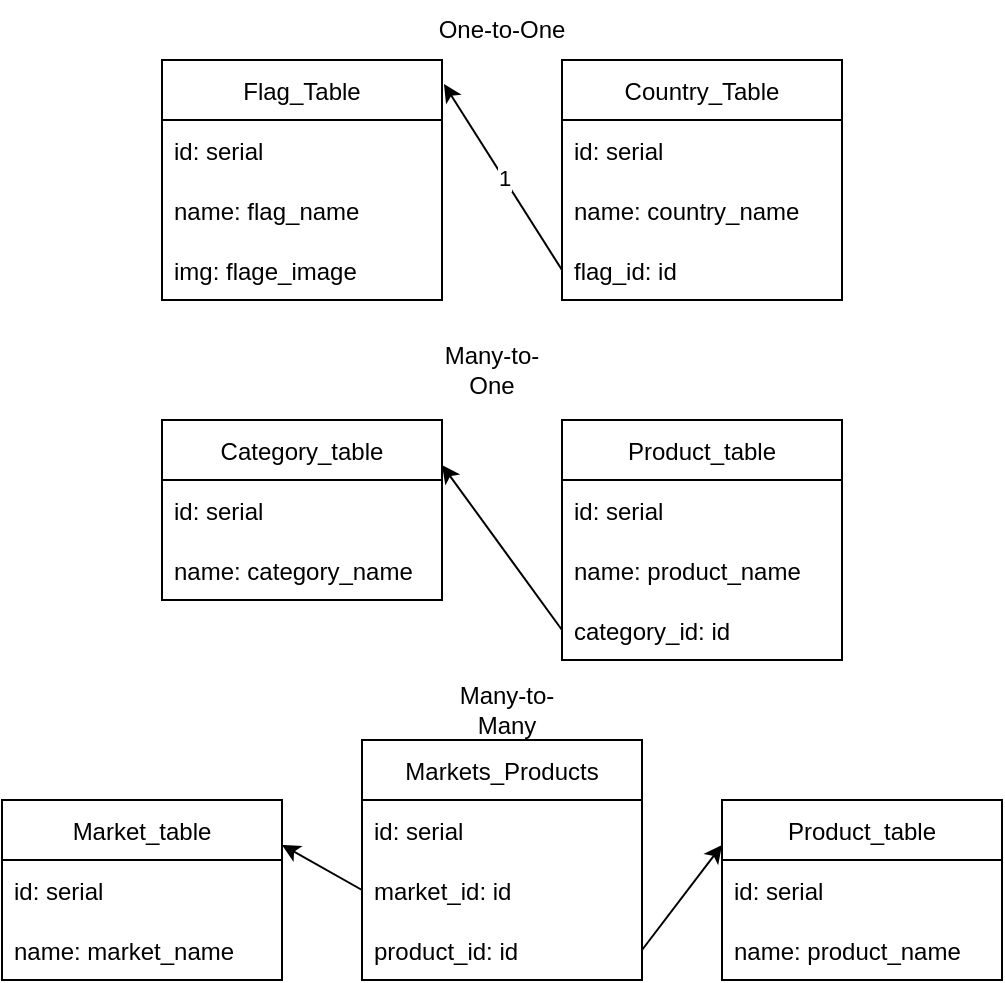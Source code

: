 <mxfile version="17.2.0" type="github">
  <diagram id="DIFojBUyS1f7lWs5QpqX" name="Page-1">
    <mxGraphModel dx="1038" dy="564" grid="1" gridSize="10" guides="1" tooltips="1" connect="1" arrows="1" fold="1" page="1" pageScale="1" pageWidth="827" pageHeight="1169" math="0" shadow="0">
      <root>
        <mxCell id="0" />
        <mxCell id="1" parent="0" />
        <mxCell id="YiHMe-zVWvV6whl8Xxza-9" value="One-to-One" style="text;html=1;strokeColor=none;fillColor=none;align=center;verticalAlign=middle;whiteSpace=wrap;rounded=0;" vertex="1" parent="1">
          <mxGeometry x="282" y="10" width="76" height="30" as="geometry" />
        </mxCell>
        <mxCell id="YiHMe-zVWvV6whl8Xxza-11" value="Country_Table" style="swimlane;fontStyle=0;childLayout=stackLayout;horizontal=1;startSize=30;horizontalStack=0;resizeParent=1;resizeParentMax=0;resizeLast=0;collapsible=1;marginBottom=0;" vertex="1" parent="1">
          <mxGeometry x="350" y="40" width="140" height="120" as="geometry" />
        </mxCell>
        <mxCell id="YiHMe-zVWvV6whl8Xxza-12" value="id: serial" style="text;strokeColor=none;fillColor=none;align=left;verticalAlign=middle;spacingLeft=4;spacingRight=4;overflow=hidden;points=[[0,0.5],[1,0.5]];portConstraint=eastwest;rotatable=0;" vertex="1" parent="YiHMe-zVWvV6whl8Xxza-11">
          <mxGeometry y="30" width="140" height="30" as="geometry" />
        </mxCell>
        <mxCell id="YiHMe-zVWvV6whl8Xxza-13" value="name: country_name" style="text;strokeColor=none;fillColor=none;align=left;verticalAlign=middle;spacingLeft=4;spacingRight=4;overflow=hidden;points=[[0,0.5],[1,0.5]];portConstraint=eastwest;rotatable=0;" vertex="1" parent="YiHMe-zVWvV6whl8Xxza-11">
          <mxGeometry y="60" width="140" height="30" as="geometry" />
        </mxCell>
        <mxCell id="YiHMe-zVWvV6whl8Xxza-14" value="flag_id: id" style="text;strokeColor=none;fillColor=none;align=left;verticalAlign=middle;spacingLeft=4;spacingRight=4;overflow=hidden;points=[[0,0.5],[1,0.5]];portConstraint=eastwest;rotatable=0;" vertex="1" parent="YiHMe-zVWvV6whl8Xxza-11">
          <mxGeometry y="90" width="140" height="30" as="geometry" />
        </mxCell>
        <mxCell id="YiHMe-zVWvV6whl8Xxza-15" value="Flag_Table" style="swimlane;fontStyle=0;childLayout=stackLayout;horizontal=1;startSize=30;horizontalStack=0;resizeParent=1;resizeParentMax=0;resizeLast=0;collapsible=1;marginBottom=0;" vertex="1" parent="1">
          <mxGeometry x="150" y="40" width="140" height="120" as="geometry" />
        </mxCell>
        <mxCell id="YiHMe-zVWvV6whl8Xxza-16" value="id: serial" style="text;strokeColor=none;fillColor=none;align=left;verticalAlign=middle;spacingLeft=4;spacingRight=4;overflow=hidden;points=[[0,0.5],[1,0.5]];portConstraint=eastwest;rotatable=0;" vertex="1" parent="YiHMe-zVWvV6whl8Xxza-15">
          <mxGeometry y="30" width="140" height="30" as="geometry" />
        </mxCell>
        <mxCell id="YiHMe-zVWvV6whl8Xxza-17" value="name: flag_name" style="text;strokeColor=none;fillColor=none;align=left;verticalAlign=middle;spacingLeft=4;spacingRight=4;overflow=hidden;points=[[0,0.5],[1,0.5]];portConstraint=eastwest;rotatable=0;" vertex="1" parent="YiHMe-zVWvV6whl8Xxza-15">
          <mxGeometry y="60" width="140" height="30" as="geometry" />
        </mxCell>
        <mxCell id="YiHMe-zVWvV6whl8Xxza-18" value="img: flage_image" style="text;strokeColor=none;fillColor=none;align=left;verticalAlign=middle;spacingLeft=4;spacingRight=4;overflow=hidden;points=[[0,0.5],[1,0.5]];portConstraint=eastwest;rotatable=0;" vertex="1" parent="YiHMe-zVWvV6whl8Xxza-15">
          <mxGeometry y="90" width="140" height="30" as="geometry" />
        </mxCell>
        <mxCell id="YiHMe-zVWvV6whl8Xxza-21" value="&lt;div&gt;1&lt;/div&gt;" style="endArrow=classic;html=1;rounded=0;entryX=1.007;entryY=0.1;entryDx=0;entryDy=0;entryPerimeter=0;exitX=0;exitY=0.5;exitDx=0;exitDy=0;" edge="1" parent="1" source="YiHMe-zVWvV6whl8Xxza-14" target="YiHMe-zVWvV6whl8Xxza-15">
          <mxGeometry relative="1" as="geometry">
            <mxPoint x="360" y="290" as="sourcePoint" />
            <mxPoint x="460" y="290" as="targetPoint" />
          </mxGeometry>
        </mxCell>
        <mxCell id="YiHMe-zVWvV6whl8Xxza-23" value="Product_table" style="swimlane;fontStyle=0;childLayout=stackLayout;horizontal=1;startSize=30;horizontalStack=0;resizeParent=1;resizeParentMax=0;resizeLast=0;collapsible=1;marginBottom=0;" vertex="1" parent="1">
          <mxGeometry x="350" y="220" width="140" height="120" as="geometry" />
        </mxCell>
        <mxCell id="YiHMe-zVWvV6whl8Xxza-24" value="id: serial" style="text;strokeColor=none;fillColor=none;align=left;verticalAlign=middle;spacingLeft=4;spacingRight=4;overflow=hidden;points=[[0,0.5],[1,0.5]];portConstraint=eastwest;rotatable=0;" vertex="1" parent="YiHMe-zVWvV6whl8Xxza-23">
          <mxGeometry y="30" width="140" height="30" as="geometry" />
        </mxCell>
        <mxCell id="YiHMe-zVWvV6whl8Xxza-25" value="name: product_name" style="text;strokeColor=none;fillColor=none;align=left;verticalAlign=middle;spacingLeft=4;spacingRight=4;overflow=hidden;points=[[0,0.5],[1,0.5]];portConstraint=eastwest;rotatable=0;" vertex="1" parent="YiHMe-zVWvV6whl8Xxza-23">
          <mxGeometry y="60" width="140" height="30" as="geometry" />
        </mxCell>
        <mxCell id="YiHMe-zVWvV6whl8Xxza-26" value="category_id: id " style="text;strokeColor=none;fillColor=none;align=left;verticalAlign=middle;spacingLeft=4;spacingRight=4;overflow=hidden;points=[[0,0.5],[1,0.5]];portConstraint=eastwest;rotatable=0;" vertex="1" parent="YiHMe-zVWvV6whl8Xxza-23">
          <mxGeometry y="90" width="140" height="30" as="geometry" />
        </mxCell>
        <mxCell id="YiHMe-zVWvV6whl8Xxza-27" value="Category_table" style="swimlane;fontStyle=0;childLayout=stackLayout;horizontal=1;startSize=30;horizontalStack=0;resizeParent=1;resizeParentMax=0;resizeLast=0;collapsible=1;marginBottom=0;" vertex="1" parent="1">
          <mxGeometry x="150" y="220" width="140" height="90" as="geometry" />
        </mxCell>
        <mxCell id="YiHMe-zVWvV6whl8Xxza-28" value="id: serial" style="text;strokeColor=none;fillColor=none;align=left;verticalAlign=middle;spacingLeft=4;spacingRight=4;overflow=hidden;points=[[0,0.5],[1,0.5]];portConstraint=eastwest;rotatable=0;" vertex="1" parent="YiHMe-zVWvV6whl8Xxza-27">
          <mxGeometry y="30" width="140" height="30" as="geometry" />
        </mxCell>
        <mxCell id="YiHMe-zVWvV6whl8Xxza-29" value="name: category_name" style="text;strokeColor=none;fillColor=none;align=left;verticalAlign=middle;spacingLeft=4;spacingRight=4;overflow=hidden;points=[[0,0.5],[1,0.5]];portConstraint=eastwest;rotatable=0;" vertex="1" parent="YiHMe-zVWvV6whl8Xxza-27">
          <mxGeometry y="60" width="140" height="30" as="geometry" />
        </mxCell>
        <mxCell id="YiHMe-zVWvV6whl8Xxza-31" value="" style="endArrow=classic;html=1;rounded=0;entryX=1;entryY=0.25;entryDx=0;entryDy=0;exitX=0;exitY=0.5;exitDx=0;exitDy=0;" edge="1" parent="1" source="YiHMe-zVWvV6whl8Xxza-26" target="YiHMe-zVWvV6whl8Xxza-27">
          <mxGeometry width="50" height="50" relative="1" as="geometry">
            <mxPoint x="390" y="320" as="sourcePoint" />
            <mxPoint x="440" y="270" as="targetPoint" />
          </mxGeometry>
        </mxCell>
        <mxCell id="YiHMe-zVWvV6whl8Xxza-33" value="&lt;div&gt;Many-to-One&lt;/div&gt;" style="text;html=1;strokeColor=none;fillColor=none;align=center;verticalAlign=middle;whiteSpace=wrap;rounded=0;" vertex="1" parent="1">
          <mxGeometry x="280" y="180" width="70" height="30" as="geometry" />
        </mxCell>
        <mxCell id="YiHMe-zVWvV6whl8Xxza-35" value="Markets_Products" style="swimlane;fontStyle=0;childLayout=stackLayout;horizontal=1;startSize=30;horizontalStack=0;resizeParent=1;resizeParentMax=0;resizeLast=0;collapsible=1;marginBottom=0;" vertex="1" parent="1">
          <mxGeometry x="250" y="380" width="140" height="120" as="geometry" />
        </mxCell>
        <mxCell id="YiHMe-zVWvV6whl8Xxza-36" value="id: serial" style="text;strokeColor=none;fillColor=none;align=left;verticalAlign=middle;spacingLeft=4;spacingRight=4;overflow=hidden;points=[[0,0.5],[1,0.5]];portConstraint=eastwest;rotatable=0;" vertex="1" parent="YiHMe-zVWvV6whl8Xxza-35">
          <mxGeometry y="30" width="140" height="30" as="geometry" />
        </mxCell>
        <mxCell id="YiHMe-zVWvV6whl8Xxza-37" value="market_id: id" style="text;strokeColor=none;fillColor=none;align=left;verticalAlign=middle;spacingLeft=4;spacingRight=4;overflow=hidden;points=[[0,0.5],[1,0.5]];portConstraint=eastwest;rotatable=0;" vertex="1" parent="YiHMe-zVWvV6whl8Xxza-35">
          <mxGeometry y="60" width="140" height="30" as="geometry" />
        </mxCell>
        <mxCell id="YiHMe-zVWvV6whl8Xxza-38" value="product_id: id" style="text;strokeColor=none;fillColor=none;align=left;verticalAlign=middle;spacingLeft=4;spacingRight=4;overflow=hidden;points=[[0,0.5],[1,0.5]];portConstraint=eastwest;rotatable=0;" vertex="1" parent="YiHMe-zVWvV6whl8Xxza-35">
          <mxGeometry y="90" width="140" height="30" as="geometry" />
        </mxCell>
        <mxCell id="YiHMe-zVWvV6whl8Xxza-39" value="Product_table" style="swimlane;fontStyle=0;childLayout=stackLayout;horizontal=1;startSize=30;horizontalStack=0;resizeParent=1;resizeParentMax=0;resizeLast=0;collapsible=1;marginBottom=0;" vertex="1" parent="1">
          <mxGeometry x="430" y="410" width="140" height="90" as="geometry" />
        </mxCell>
        <mxCell id="YiHMe-zVWvV6whl8Xxza-40" value="id: serial" style="text;strokeColor=none;fillColor=none;align=left;verticalAlign=middle;spacingLeft=4;spacingRight=4;overflow=hidden;points=[[0,0.5],[1,0.5]];portConstraint=eastwest;rotatable=0;" vertex="1" parent="YiHMe-zVWvV6whl8Xxza-39">
          <mxGeometry y="30" width="140" height="30" as="geometry" />
        </mxCell>
        <mxCell id="YiHMe-zVWvV6whl8Xxza-41" value="name: product_name" style="text;strokeColor=none;fillColor=none;align=left;verticalAlign=middle;spacingLeft=4;spacingRight=4;overflow=hidden;points=[[0,0.5],[1,0.5]];portConstraint=eastwest;rotatable=0;" vertex="1" parent="YiHMe-zVWvV6whl8Xxza-39">
          <mxGeometry y="60" width="140" height="30" as="geometry" />
        </mxCell>
        <mxCell id="YiHMe-zVWvV6whl8Xxza-43" value="Market_table" style="swimlane;fontStyle=0;childLayout=stackLayout;horizontal=1;startSize=30;horizontalStack=0;resizeParent=1;resizeParentMax=0;resizeLast=0;collapsible=1;marginBottom=0;" vertex="1" parent="1">
          <mxGeometry x="70" y="410" width="140" height="90" as="geometry" />
        </mxCell>
        <mxCell id="YiHMe-zVWvV6whl8Xxza-44" value="id: serial" style="text;strokeColor=none;fillColor=none;align=left;verticalAlign=middle;spacingLeft=4;spacingRight=4;overflow=hidden;points=[[0,0.5],[1,0.5]];portConstraint=eastwest;rotatable=0;" vertex="1" parent="YiHMe-zVWvV6whl8Xxza-43">
          <mxGeometry y="30" width="140" height="30" as="geometry" />
        </mxCell>
        <mxCell id="YiHMe-zVWvV6whl8Xxza-45" value="name: market_name" style="text;strokeColor=none;fillColor=none;align=left;verticalAlign=middle;spacingLeft=4;spacingRight=4;overflow=hidden;points=[[0,0.5],[1,0.5]];portConstraint=eastwest;rotatable=0;" vertex="1" parent="YiHMe-zVWvV6whl8Xxza-43">
          <mxGeometry y="60" width="140" height="30" as="geometry" />
        </mxCell>
        <mxCell id="YiHMe-zVWvV6whl8Xxza-46" value="" style="endArrow=classic;html=1;rounded=0;entryX=1;entryY=0.25;entryDx=0;entryDy=0;exitX=0;exitY=0.5;exitDx=0;exitDy=0;" edge="1" parent="1" source="YiHMe-zVWvV6whl8Xxza-37" target="YiHMe-zVWvV6whl8Xxza-43">
          <mxGeometry width="50" height="50" relative="1" as="geometry">
            <mxPoint x="250" y="450" as="sourcePoint" />
            <mxPoint x="440" y="270" as="targetPoint" />
          </mxGeometry>
        </mxCell>
        <mxCell id="YiHMe-zVWvV6whl8Xxza-47" value="" style="endArrow=classic;html=1;rounded=0;entryX=0;entryY=0.25;entryDx=0;entryDy=0;exitX=1;exitY=0.5;exitDx=0;exitDy=0;" edge="1" parent="1" source="YiHMe-zVWvV6whl8Xxza-38" target="YiHMe-zVWvV6whl8Xxza-39">
          <mxGeometry width="50" height="50" relative="1" as="geometry">
            <mxPoint x="260" y="465" as="sourcePoint" />
            <mxPoint x="220" y="442.5" as="targetPoint" />
          </mxGeometry>
        </mxCell>
        <mxCell id="YiHMe-zVWvV6whl8Xxza-48" value="&lt;div&gt;Many-to-Many&lt;/div&gt;" style="text;html=1;strokeColor=none;fillColor=none;align=center;verticalAlign=middle;whiteSpace=wrap;rounded=0;" vertex="1" parent="1">
          <mxGeometry x="285" y="350" width="75" height="30" as="geometry" />
        </mxCell>
      </root>
    </mxGraphModel>
  </diagram>
</mxfile>
